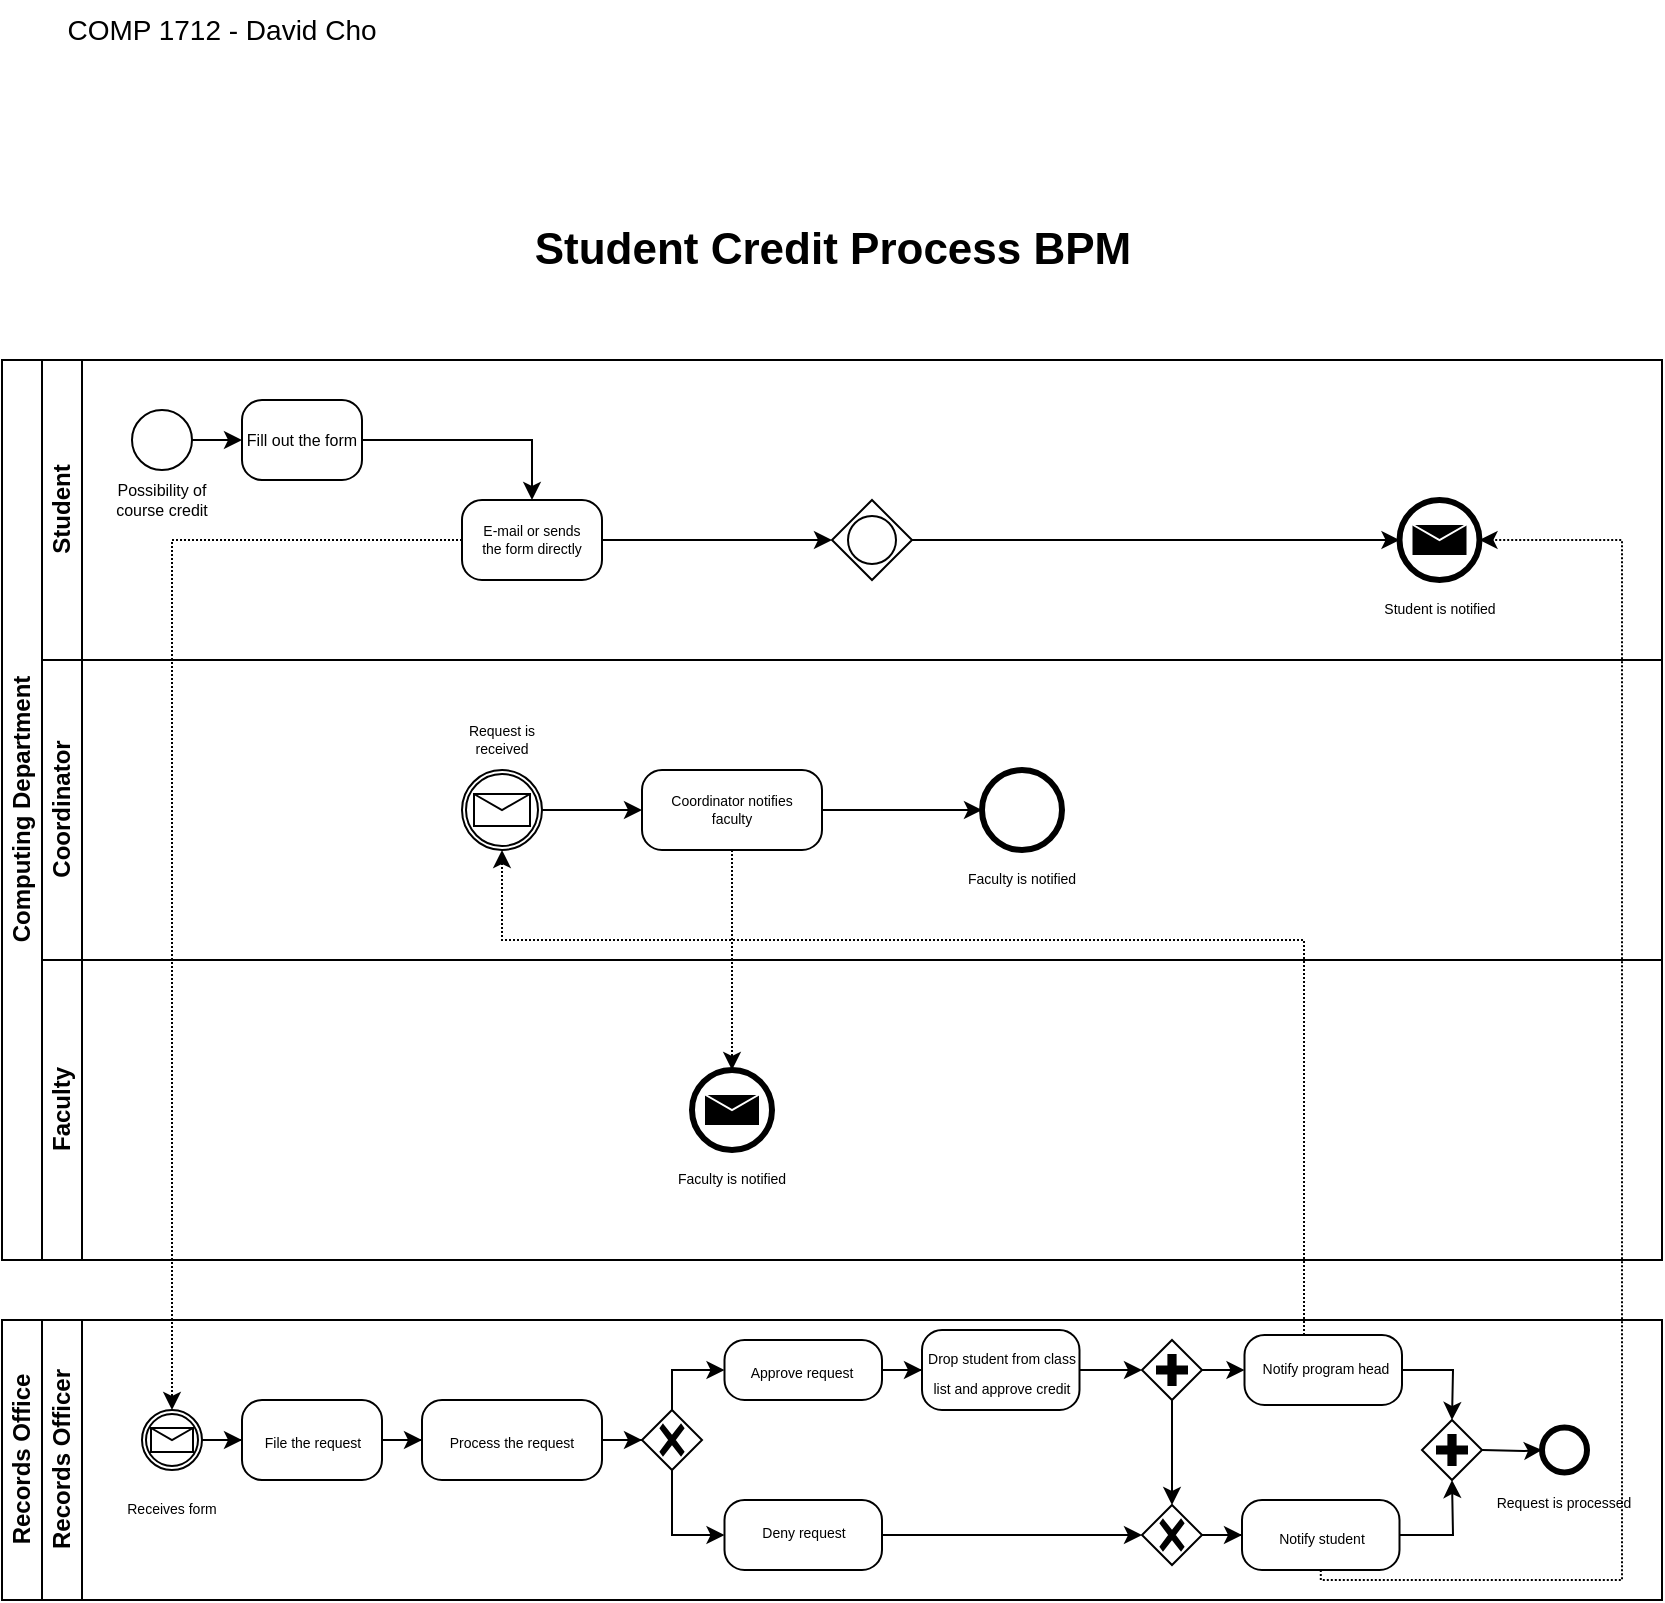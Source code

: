 <mxfile version="20.8.13" type="github">
  <diagram name="Page-1" id="qNks2tY5SsdPoUxaN__0">
    <mxGraphModel dx="364" dy="249" grid="1" gridSize="10" guides="1" tooltips="1" connect="1" arrows="1" fold="1" page="1" pageScale="1" pageWidth="850" pageHeight="1100" math="0" shadow="0">
      <root>
        <mxCell id="0" />
        <mxCell id="1" parent="0" />
        <mxCell id="rDgQw9CvAFv0JFJ6Pj6v-3" value="&lt;div&gt;Computing Department&lt;/div&gt;" style="swimlane;childLayout=stackLayout;resizeParent=1;resizeParentMax=0;horizontal=0;startSize=20;horizontalStack=0;html=1;" parent="1" vertex="1">
          <mxGeometry x="10" y="190" width="830" height="450" as="geometry" />
        </mxCell>
        <mxCell id="rDgQw9CvAFv0JFJ6Pj6v-4" value="Student" style="swimlane;startSize=20;horizontal=0;html=1;" parent="rDgQw9CvAFv0JFJ6Pj6v-3" vertex="1">
          <mxGeometry x="20" width="810" height="150" as="geometry" />
        </mxCell>
        <mxCell id="XUx5dcqfw2Mfjjz4u_Wo-21" value="" style="edgeStyle=orthogonalEdgeStyle;rounded=0;orthogonalLoop=1;jettySize=auto;html=1;" parent="rDgQw9CvAFv0JFJ6Pj6v-4" source="3zHVbhgSwmODAuP6RIVM-1" target="DYCgU-3iIGWhfeMWR1PB-68" edge="1">
          <mxGeometry relative="1" as="geometry" />
        </mxCell>
        <mxCell id="3zHVbhgSwmODAuP6RIVM-1" value="" style="points=[[0.145,0.145,0],[0.5,0,0],[0.855,0.145,0],[1,0.5,0],[0.855,0.855,0],[0.5,1,0],[0.145,0.855,0],[0,0.5,0]];shape=mxgraph.bpmn.event;html=1;verticalLabelPosition=bottom;labelBackgroundColor=#ffffff;verticalAlign=top;align=center;perimeter=ellipsePerimeter;outlineConnect=0;aspect=fixed;outline=standard;symbol=general;" parent="rDgQw9CvAFv0JFJ6Pj6v-4" vertex="1">
          <mxGeometry x="45" y="25" width="30" height="30" as="geometry" />
        </mxCell>
        <mxCell id="3zHVbhgSwmODAuP6RIVM-3" value="Possibility of course credit" style="text;html=1;strokeColor=none;fillColor=none;align=center;verticalAlign=middle;whiteSpace=wrap;rounded=0;fontSize=8;" parent="rDgQw9CvAFv0JFJ6Pj6v-4" vertex="1">
          <mxGeometry x="30" y="55" width="60" height="30" as="geometry" />
        </mxCell>
        <mxCell id="XUx5dcqfw2Mfjjz4u_Wo-91" style="edgeStyle=orthogonalEdgeStyle;rounded=0;orthogonalLoop=1;jettySize=auto;html=1;entryX=0.5;entryY=0;entryDx=0;entryDy=0;entryPerimeter=0;fontSize=14;" parent="rDgQw9CvAFv0JFJ6Pj6v-4" source="DYCgU-3iIGWhfeMWR1PB-68" target="3zHVbhgSwmODAuP6RIVM-4" edge="1">
          <mxGeometry relative="1" as="geometry" />
        </mxCell>
        <mxCell id="DYCgU-3iIGWhfeMWR1PB-68" value="Fill out the form" style="points=[[0.25,0,0],[0.5,0,0],[0.75,0,0],[1,0.25,0],[1,0.5,0],[1,0.75,0],[0.75,1,0],[0.5,1,0],[0.25,1,0],[0,0.75,0],[0,0.5,0],[0,0.25,0]];shape=mxgraph.bpmn.task;whiteSpace=wrap;rectStyle=rounded;size=10;html=1;taskMarker=abstract;fontSize=8;" parent="rDgQw9CvAFv0JFJ6Pj6v-4" vertex="1">
          <mxGeometry x="100" y="20" width="60" height="40" as="geometry" />
        </mxCell>
        <mxCell id="XUx5dcqfw2Mfjjz4u_Wo-68" style="edgeStyle=orthogonalEdgeStyle;rounded=0;orthogonalLoop=1;jettySize=auto;html=1;entryX=0;entryY=0.5;entryDx=0;entryDy=0;entryPerimeter=0;" parent="rDgQw9CvAFv0JFJ6Pj6v-4" source="3zHVbhgSwmODAuP6RIVM-4" target="XUx5dcqfw2Mfjjz4u_Wo-67" edge="1">
          <mxGeometry relative="1" as="geometry" />
        </mxCell>
        <mxCell id="3zHVbhgSwmODAuP6RIVM-4" value="" style="points=[[0.25,0,0],[0.5,0,0],[0.75,0,0],[1,0.25,0],[1,0.5,0],[1,0.75,0],[0.75,1,0],[0.5,1,0],[0.25,1,0],[0,0.75,0],[0,0.5,0],[0,0.25,0]];shape=mxgraph.bpmn.task;whiteSpace=wrap;rectStyle=rounded;size=10;html=1;taskMarker=abstract;" parent="rDgQw9CvAFv0JFJ6Pj6v-4" vertex="1">
          <mxGeometry x="210" y="70" width="70" height="40" as="geometry" />
        </mxCell>
        <mxCell id="XUx5dcqfw2Mfjjz4u_Wo-70" style="edgeStyle=orthogonalEdgeStyle;rounded=0;orthogonalLoop=1;jettySize=auto;html=1;" parent="rDgQw9CvAFv0JFJ6Pj6v-4" source="XUx5dcqfw2Mfjjz4u_Wo-67" target="XUx5dcqfw2Mfjjz4u_Wo-69" edge="1">
          <mxGeometry relative="1" as="geometry" />
        </mxCell>
        <mxCell id="XUx5dcqfw2Mfjjz4u_Wo-67" value="" style="points=[[0.25,0.25,0],[0.5,0,0],[0.75,0.25,0],[1,0.5,0],[0.75,0.75,0],[0.5,1,0],[0.25,0.75,0],[0,0.5,0]];shape=mxgraph.bpmn.gateway2;html=1;verticalLabelPosition=bottom;labelBackgroundColor=#ffffff;verticalAlign=top;align=center;perimeter=rhombusPerimeter;outlineConnect=0;outline=standard;symbol=general;" parent="rDgQw9CvAFv0JFJ6Pj6v-4" vertex="1">
          <mxGeometry x="395" y="70" width="40" height="40" as="geometry" />
        </mxCell>
        <mxCell id="XUx5dcqfw2Mfjjz4u_Wo-69" value="" style="points=[[0.145,0.145,0],[0.5,0,0],[0.855,0.145,0],[1,0.5,0],[0.855,0.855,0],[0.5,1,0],[0.145,0.855,0],[0,0.5,0]];shape=mxgraph.bpmn.event;html=1;verticalLabelPosition=bottom;labelBackgroundColor=#ffffff;verticalAlign=top;align=center;perimeter=ellipsePerimeter;outlineConnect=0;aspect=fixed;outline=end;symbol=message;" parent="rDgQw9CvAFv0JFJ6Pj6v-4" vertex="1">
          <mxGeometry x="678.75" y="70" width="40" height="40" as="geometry" />
        </mxCell>
        <mxCell id="XUx5dcqfw2Mfjjz4u_Wo-71" value="Student is notified" style="text;html=1;strokeColor=none;fillColor=none;align=center;verticalAlign=middle;whiteSpace=wrap;rounded=0;fontSize=7;" parent="rDgQw9CvAFv0JFJ6Pj6v-4" vertex="1">
          <mxGeometry x="668.75" y="110" width="60" height="30" as="geometry" />
        </mxCell>
        <mxCell id="3zHVbhgSwmODAuP6RIVM-8" value="E-mail or sends the form directly" style="text;html=1;strokeColor=none;fillColor=none;align=center;verticalAlign=middle;whiteSpace=wrap;rounded=0;fontSize=7;" parent="rDgQw9CvAFv0JFJ6Pj6v-4" vertex="1">
          <mxGeometry x="215" y="75" width="60" height="30" as="geometry" />
        </mxCell>
        <mxCell id="rDgQw9CvAFv0JFJ6Pj6v-5" value="Coordinator" style="swimlane;startSize=20;horizontal=0;html=1;" parent="rDgQw9CvAFv0JFJ6Pj6v-3" vertex="1">
          <mxGeometry x="20" y="150" width="810" height="150" as="geometry" />
        </mxCell>
        <mxCell id="XUx5dcqfw2Mfjjz4u_Wo-82" style="edgeStyle=orthogonalEdgeStyle;rounded=0;orthogonalLoop=1;jettySize=auto;html=1;entryX=0;entryY=0.5;entryDx=0;entryDy=0;entryPerimeter=0;" parent="rDgQw9CvAFv0JFJ6Pj6v-5" source="XUx5dcqfw2Mfjjz4u_Wo-74" target="XUx5dcqfw2Mfjjz4u_Wo-80" edge="1">
          <mxGeometry relative="1" as="geometry">
            <Array as="points">
              <mxPoint x="270" y="75" />
              <mxPoint x="270" y="75" />
            </Array>
          </mxGeometry>
        </mxCell>
        <mxCell id="XUx5dcqfw2Mfjjz4u_Wo-74" value="" style="points=[[0.145,0.145,0],[0.5,0,0],[0.855,0.145,0],[1,0.5,0],[0.855,0.855,0],[0.5,1,0],[0.145,0.855,0],[0,0.5,0]];shape=mxgraph.bpmn.event;html=1;verticalLabelPosition=bottom;labelBackgroundColor=#ffffff;verticalAlign=top;align=center;perimeter=ellipsePerimeter;outlineConnect=0;aspect=fixed;outline=catching;symbol=message;" parent="rDgQw9CvAFv0JFJ6Pj6v-5" vertex="1">
          <mxGeometry x="210" y="55" width="40" height="40" as="geometry" />
        </mxCell>
        <mxCell id="XUx5dcqfw2Mfjjz4u_Wo-77" value="Request is received" style="text;html=1;strokeColor=none;fillColor=none;align=center;verticalAlign=middle;whiteSpace=wrap;rounded=0;fontSize=7;" parent="rDgQw9CvAFv0JFJ6Pj6v-5" vertex="1">
          <mxGeometry x="200" y="25" width="60" height="30" as="geometry" />
        </mxCell>
        <mxCell id="XUx5dcqfw2Mfjjz4u_Wo-84" style="edgeStyle=orthogonalEdgeStyle;rounded=0;orthogonalLoop=1;jettySize=auto;html=1;entryX=0;entryY=0.5;entryDx=0;entryDy=0;entryPerimeter=0;" parent="rDgQw9CvAFv0JFJ6Pj6v-5" source="XUx5dcqfw2Mfjjz4u_Wo-80" target="XUx5dcqfw2Mfjjz4u_Wo-83" edge="1">
          <mxGeometry relative="1" as="geometry" />
        </mxCell>
        <mxCell id="XUx5dcqfw2Mfjjz4u_Wo-80" value="" style="points=[[0.25,0,0],[0.5,0,0],[0.75,0,0],[1,0.25,0],[1,0.5,0],[1,0.75,0],[0.75,1,0],[0.5,1,0],[0.25,1,0],[0,0.75,0],[0,0.5,0],[0,0.25,0]];shape=mxgraph.bpmn.task;whiteSpace=wrap;rectStyle=rounded;size=10;html=1;taskMarker=abstract;" parent="rDgQw9CvAFv0JFJ6Pj6v-5" vertex="1">
          <mxGeometry x="300" y="55" width="90" height="40" as="geometry" />
        </mxCell>
        <mxCell id="XUx5dcqfw2Mfjjz4u_Wo-79" value="Coordinator notifies faculty" style="text;html=1;strokeColor=none;fillColor=none;align=center;verticalAlign=middle;whiteSpace=wrap;rounded=0;fontSize=7;" parent="rDgQw9CvAFv0JFJ6Pj6v-5" vertex="1">
          <mxGeometry x="310" y="60" width="70" height="30" as="geometry" />
        </mxCell>
        <mxCell id="XUx5dcqfw2Mfjjz4u_Wo-83" value="" style="points=[[0.145,0.145,0],[0.5,0,0],[0.855,0.145,0],[1,0.5,0],[0.855,0.855,0],[0.5,1,0],[0.145,0.855,0],[0,0.5,0]];shape=mxgraph.bpmn.event;html=1;verticalLabelPosition=bottom;labelBackgroundColor=#ffffff;verticalAlign=top;align=center;perimeter=ellipsePerimeter;outlineConnect=0;aspect=fixed;outline=end;symbol=terminate2;" parent="rDgQw9CvAFv0JFJ6Pj6v-5" vertex="1">
          <mxGeometry x="470" y="55" width="40" height="40" as="geometry" />
        </mxCell>
        <mxCell id="XUx5dcqfw2Mfjjz4u_Wo-85" value="Faculty is notified" style="text;html=1;strokeColor=none;fillColor=none;align=center;verticalAlign=middle;whiteSpace=wrap;rounded=0;fontSize=7;" parent="rDgQw9CvAFv0JFJ6Pj6v-5" vertex="1">
          <mxGeometry x="455" y="95" width="70" height="30" as="geometry" />
        </mxCell>
        <mxCell id="XUx5dcqfw2Mfjjz4u_Wo-87" style="edgeStyle=orthogonalEdgeStyle;rounded=0;orthogonalLoop=1;jettySize=auto;html=1;dashed=1;dashPattern=1 1;" parent="rDgQw9CvAFv0JFJ6Pj6v-3" source="XUx5dcqfw2Mfjjz4u_Wo-80" target="XUx5dcqfw2Mfjjz4u_Wo-86" edge="1">
          <mxGeometry relative="1" as="geometry" />
        </mxCell>
        <mxCell id="rDgQw9CvAFv0JFJ6Pj6v-6" value="Faculty" style="swimlane;startSize=20;horizontal=0;html=1;" parent="rDgQw9CvAFv0JFJ6Pj6v-3" vertex="1">
          <mxGeometry x="20" y="300" width="810" height="150" as="geometry" />
        </mxCell>
        <mxCell id="XUx5dcqfw2Mfjjz4u_Wo-86" value="" style="points=[[0.145,0.145,0],[0.5,0,0],[0.855,0.145,0],[1,0.5,0],[0.855,0.855,0],[0.5,1,0],[0.145,0.855,0],[0,0.5,0]];shape=mxgraph.bpmn.event;html=1;verticalLabelPosition=bottom;labelBackgroundColor=#ffffff;verticalAlign=top;align=center;perimeter=ellipsePerimeter;outlineConnect=0;aspect=fixed;outline=end;symbol=message;" parent="rDgQw9CvAFv0JFJ6Pj6v-6" vertex="1">
          <mxGeometry x="325" y="55" width="40" height="40" as="geometry" />
        </mxCell>
        <mxCell id="XUx5dcqfw2Mfjjz4u_Wo-88" value="Faculty is notified" style="text;html=1;strokeColor=none;fillColor=none;align=center;verticalAlign=middle;whiteSpace=wrap;rounded=0;fontSize=7;" parent="rDgQw9CvAFv0JFJ6Pj6v-6" vertex="1">
          <mxGeometry x="310" y="95" width="70" height="30" as="geometry" />
        </mxCell>
        <mxCell id="XUx5dcqfw2Mfjjz4u_Wo-1" value="&lt;div&gt;Records Office&lt;br&gt;&lt;/div&gt;" style="swimlane;childLayout=stackLayout;resizeParent=1;resizeParentMax=0;horizontal=0;startSize=20;horizontalStack=0;html=1;" parent="1" vertex="1">
          <mxGeometry x="10" y="670" width="830" height="140" as="geometry" />
        </mxCell>
        <mxCell id="XUx5dcqfw2Mfjjz4u_Wo-2" value="Records Officer" style="swimlane;startSize=20;horizontal=0;html=1;" parent="XUx5dcqfw2Mfjjz4u_Wo-1" vertex="1">
          <mxGeometry x="20" width="810" height="140" as="geometry" />
        </mxCell>
        <mxCell id="XUx5dcqfw2Mfjjz4u_Wo-27" style="edgeStyle=orthogonalEdgeStyle;rounded=0;orthogonalLoop=1;jettySize=auto;html=1;entryX=0;entryY=0.5;entryDx=0;entryDy=0;entryPerimeter=0;" parent="XUx5dcqfw2Mfjjz4u_Wo-2" source="XUx5dcqfw2Mfjjz4u_Wo-25" target="DYCgU-3iIGWhfeMWR1PB-17" edge="1">
          <mxGeometry relative="1" as="geometry" />
        </mxCell>
        <mxCell id="XUx5dcqfw2Mfjjz4u_Wo-25" value="" style="points=[[0.145,0.145,0],[0.5,0,0],[0.855,0.145,0],[1,0.5,0],[0.855,0.855,0],[0.5,1,0],[0.145,0.855,0],[0,0.5,0]];shape=mxgraph.bpmn.event;html=1;verticalLabelPosition=bottom;labelBackgroundColor=#ffffff;verticalAlign=top;align=center;perimeter=ellipsePerimeter;outlineConnect=0;aspect=fixed;outline=catching;symbol=message;" parent="XUx5dcqfw2Mfjjz4u_Wo-2" vertex="1">
          <mxGeometry x="50" y="45" width="30" height="30" as="geometry" />
        </mxCell>
        <mxCell id="DYCgU-3iIGWhfeMWR1PB-10" value="Receives form" style="text;html=1;strokeColor=none;fillColor=none;align=center;verticalAlign=middle;whiteSpace=wrap;rounded=0;fontSize=7;" parent="XUx5dcqfw2Mfjjz4u_Wo-2" vertex="1">
          <mxGeometry x="35" y="80" width="60" height="30" as="geometry" />
        </mxCell>
        <mxCell id="XUx5dcqfw2Mfjjz4u_Wo-32" style="edgeStyle=orthogonalEdgeStyle;rounded=0;orthogonalLoop=1;jettySize=auto;html=1;entryX=0;entryY=0.5;entryDx=0;entryDy=0;entryPerimeter=0;" parent="XUx5dcqfw2Mfjjz4u_Wo-2" source="DYCgU-3iIGWhfeMWR1PB-17" target="XUx5dcqfw2Mfjjz4u_Wo-28" edge="1">
          <mxGeometry relative="1" as="geometry" />
        </mxCell>
        <mxCell id="DYCgU-3iIGWhfeMWR1PB-17" value="" style="points=[[0.25,0,0],[0.5,0,0],[0.75,0,0],[1,0.25,0],[1,0.5,0],[1,0.75,0],[0.75,1,0],[0.5,1,0],[0.25,1,0],[0,0.75,0],[0,0.5,0],[0,0.25,0]];shape=mxgraph.bpmn.task;whiteSpace=wrap;rectStyle=rounded;size=10;html=1;taskMarker=abstract;" parent="XUx5dcqfw2Mfjjz4u_Wo-2" vertex="1">
          <mxGeometry x="100" y="40" width="70" height="40" as="geometry" />
        </mxCell>
        <mxCell id="DYCgU-3iIGWhfeMWR1PB-18" value="&lt;font style=&quot;font-size: 7px;&quot;&gt;File the request&lt;br&gt;&lt;/font&gt;" style="text;html=1;strokeColor=none;fillColor=none;align=center;verticalAlign=middle;whiteSpace=wrap;rounded=0;" parent="XUx5dcqfw2Mfjjz4u_Wo-2" vertex="1">
          <mxGeometry x="102.5" y="47.5" width="65" height="25" as="geometry" />
        </mxCell>
        <mxCell id="XUx5dcqfw2Mfjjz4u_Wo-35" style="edgeStyle=orthogonalEdgeStyle;rounded=0;orthogonalLoop=1;jettySize=auto;html=1;" parent="XUx5dcqfw2Mfjjz4u_Wo-2" source="XUx5dcqfw2Mfjjz4u_Wo-28" target="XUx5dcqfw2Mfjjz4u_Wo-33" edge="1">
          <mxGeometry relative="1" as="geometry" />
        </mxCell>
        <mxCell id="XUx5dcqfw2Mfjjz4u_Wo-28" value="" style="points=[[0.25,0,0],[0.5,0,0],[0.75,0,0],[1,0.25,0],[1,0.5,0],[1,0.75,0],[0.75,1,0],[0.5,1,0],[0.25,1,0],[0,0.75,0],[0,0.5,0],[0,0.25,0]];shape=mxgraph.bpmn.task;whiteSpace=wrap;rectStyle=rounded;size=10;html=1;taskMarker=abstract;" parent="XUx5dcqfw2Mfjjz4u_Wo-2" vertex="1">
          <mxGeometry x="190" y="40" width="90" height="40" as="geometry" />
        </mxCell>
        <mxCell id="XUx5dcqfw2Mfjjz4u_Wo-29" value="&lt;font style=&quot;font-size: 7px;&quot;&gt;Process the request&lt;br&gt;&lt;/font&gt;" style="text;html=1;strokeColor=none;fillColor=none;align=center;verticalAlign=middle;whiteSpace=wrap;rounded=0;" parent="XUx5dcqfw2Mfjjz4u_Wo-2" vertex="1">
          <mxGeometry x="196.25" y="47.5" width="77.5" height="25" as="geometry" />
        </mxCell>
        <mxCell id="XUx5dcqfw2Mfjjz4u_Wo-41" style="edgeStyle=orthogonalEdgeStyle;rounded=0;orthogonalLoop=1;jettySize=auto;html=1;entryX=0;entryY=0.5;entryDx=0;entryDy=0;entryPerimeter=0;" parent="XUx5dcqfw2Mfjjz4u_Wo-2" source="XUx5dcqfw2Mfjjz4u_Wo-33" target="XUx5dcqfw2Mfjjz4u_Wo-37" edge="1">
          <mxGeometry relative="1" as="geometry">
            <Array as="points">
              <mxPoint x="315" y="25" />
            </Array>
          </mxGeometry>
        </mxCell>
        <mxCell id="XUx5dcqfw2Mfjjz4u_Wo-42" style="edgeStyle=orthogonalEdgeStyle;rounded=0;orthogonalLoop=1;jettySize=auto;html=1;entryX=0;entryY=0.5;entryDx=0;entryDy=0;entryPerimeter=0;" parent="XUx5dcqfw2Mfjjz4u_Wo-2" source="XUx5dcqfw2Mfjjz4u_Wo-33" target="XUx5dcqfw2Mfjjz4u_Wo-38" edge="1">
          <mxGeometry relative="1" as="geometry">
            <Array as="points">
              <mxPoint x="315" y="107" />
            </Array>
          </mxGeometry>
        </mxCell>
        <mxCell id="XUx5dcqfw2Mfjjz4u_Wo-33" value="" style="points=[[0.25,0.25,0],[0.5,0,0],[0.75,0.25,0],[1,0.5,0],[0.75,0.75,0],[0.5,1,0],[0.25,0.75,0],[0,0.5,0]];shape=mxgraph.bpmn.gateway2;html=1;verticalLabelPosition=bottom;labelBackgroundColor=#ffffff;verticalAlign=top;align=center;perimeter=rhombusPerimeter;outlineConnect=0;outline=none;symbol=none;gwType=exclusive;" parent="XUx5dcqfw2Mfjjz4u_Wo-2" vertex="1">
          <mxGeometry x="300" y="45" width="30" height="30" as="geometry" />
        </mxCell>
        <mxCell id="XUx5dcqfw2Mfjjz4u_Wo-46" style="edgeStyle=orthogonalEdgeStyle;rounded=0;orthogonalLoop=1;jettySize=auto;html=1;entryX=0;entryY=0.5;entryDx=0;entryDy=0;entryPerimeter=0;" parent="XUx5dcqfw2Mfjjz4u_Wo-2" source="XUx5dcqfw2Mfjjz4u_Wo-37" target="XUx5dcqfw2Mfjjz4u_Wo-44" edge="1">
          <mxGeometry relative="1" as="geometry" />
        </mxCell>
        <mxCell id="XUx5dcqfw2Mfjjz4u_Wo-37" value="" style="points=[[0.25,0,0],[0.5,0,0],[0.75,0,0],[1,0.25,0],[1,0.5,0],[1,0.75,0],[0.75,1,0],[0.5,1,0],[0.25,1,0],[0,0.75,0],[0,0.5,0],[0,0.25,0]];shape=mxgraph.bpmn.task;whiteSpace=wrap;rectStyle=rounded;size=10;html=1;taskMarker=abstract;" parent="XUx5dcqfw2Mfjjz4u_Wo-2" vertex="1">
          <mxGeometry x="341.25" y="10" width="78.75" height="30" as="geometry" />
        </mxCell>
        <mxCell id="g5M-6CnUmEzZ9fCX9LrX-10" style="edgeStyle=orthogonalEdgeStyle;rounded=0;orthogonalLoop=1;jettySize=auto;html=1;entryX=0;entryY=0.5;entryDx=0;entryDy=0;entryPerimeter=0;" edge="1" parent="XUx5dcqfw2Mfjjz4u_Wo-2" source="XUx5dcqfw2Mfjjz4u_Wo-38" target="XUx5dcqfw2Mfjjz4u_Wo-47">
          <mxGeometry relative="1" as="geometry" />
        </mxCell>
        <mxCell id="XUx5dcqfw2Mfjjz4u_Wo-38" value="" style="points=[[0.25,0,0],[0.5,0,0],[0.75,0,0],[1,0.25,0],[1,0.5,0],[1,0.75,0],[0.75,1,0],[0.5,1,0],[0.25,1,0],[0,0.75,0],[0,0.5,0],[0,0.25,0]];shape=mxgraph.bpmn.task;whiteSpace=wrap;rectStyle=rounded;size=10;html=1;taskMarker=abstract;" parent="XUx5dcqfw2Mfjjz4u_Wo-2" vertex="1">
          <mxGeometry x="341.25" y="90" width="78.75" height="35" as="geometry" />
        </mxCell>
        <mxCell id="XUx5dcqfw2Mfjjz4u_Wo-39" value="&lt;font style=&quot;font-size: 7px;&quot;&gt;Approve request&lt;br&gt;&lt;/font&gt;" style="text;html=1;strokeColor=none;fillColor=none;align=center;verticalAlign=middle;whiteSpace=wrap;rounded=0;" parent="XUx5dcqfw2Mfjjz4u_Wo-2" vertex="1">
          <mxGeometry x="341.25" y="16.25" width="77.5" height="17.5" as="geometry" />
        </mxCell>
        <mxCell id="XUx5dcqfw2Mfjjz4u_Wo-40" value="&lt;font style=&quot;font-size: 7px;&quot;&gt;Deny request&lt;br&gt;&lt;/font&gt;" style="text;html=1;strokeColor=none;fillColor=none;align=center;verticalAlign=middle;whiteSpace=wrap;rounded=0;" parent="XUx5dcqfw2Mfjjz4u_Wo-2" vertex="1">
          <mxGeometry x="341.88" y="92.5" width="77.5" height="25" as="geometry" />
        </mxCell>
        <mxCell id="XUx5dcqfw2Mfjjz4u_Wo-44" value="" style="points=[[0.25,0,0],[0.5,0,0],[0.75,0,0],[1,0.25,0],[1,0.5,0],[1,0.75,0],[0.75,1,0],[0.5,1,0],[0.25,1,0],[0,0.75,0],[0,0.5,0],[0,0.25,0]];shape=mxgraph.bpmn.task;whiteSpace=wrap;rectStyle=rounded;size=10;html=1;taskMarker=abstract;" parent="XUx5dcqfw2Mfjjz4u_Wo-2" vertex="1">
          <mxGeometry x="440" y="5" width="78.75" height="40" as="geometry" />
        </mxCell>
        <mxCell id="g5M-6CnUmEzZ9fCX9LrX-7" style="edgeStyle=orthogonalEdgeStyle;rounded=0;orthogonalLoop=1;jettySize=auto;html=1;entryX=0;entryY=0.5;entryDx=0;entryDy=0;entryPerimeter=0;" edge="1" parent="XUx5dcqfw2Mfjjz4u_Wo-2" source="XUx5dcqfw2Mfjjz4u_Wo-43" target="g5M-6CnUmEzZ9fCX9LrX-2">
          <mxGeometry relative="1" as="geometry" />
        </mxCell>
        <mxCell id="XUx5dcqfw2Mfjjz4u_Wo-43" value="&lt;font style=&quot;font-size: 7px;&quot;&gt;Drop student from class list and approve credit&lt;br&gt;&lt;/font&gt;" style="text;html=1;strokeColor=none;fillColor=none;align=center;verticalAlign=middle;whiteSpace=wrap;rounded=0;" parent="XUx5dcqfw2Mfjjz4u_Wo-2" vertex="1">
          <mxGeometry x="441.25" y="16.25" width="77.5" height="17.5" as="geometry" />
        </mxCell>
        <mxCell id="g5M-6CnUmEzZ9fCX9LrX-9" style="edgeStyle=orthogonalEdgeStyle;rounded=0;orthogonalLoop=1;jettySize=auto;html=1;entryX=0;entryY=0.5;entryDx=0;entryDy=0;entryPerimeter=0;" edge="1" parent="XUx5dcqfw2Mfjjz4u_Wo-2" source="XUx5dcqfw2Mfjjz4u_Wo-47" target="XUx5dcqfw2Mfjjz4u_Wo-53">
          <mxGeometry relative="1" as="geometry" />
        </mxCell>
        <mxCell id="XUx5dcqfw2Mfjjz4u_Wo-47" value="" style="points=[[0.25,0.25,0],[0.5,0,0],[0.75,0.25,0],[1,0.5,0],[0.75,0.75,0],[0.5,1,0],[0.25,0.75,0],[0,0.5,0]];shape=mxgraph.bpmn.gateway2;html=1;verticalLabelPosition=bottom;labelBackgroundColor=#ffffff;verticalAlign=top;align=center;perimeter=rhombusPerimeter;outlineConnect=0;outline=none;symbol=none;gwType=exclusive;" parent="XUx5dcqfw2Mfjjz4u_Wo-2" vertex="1">
          <mxGeometry x="550" y="92.5" width="30" height="30" as="geometry" />
        </mxCell>
        <mxCell id="XUx5dcqfw2Mfjjz4u_Wo-59" style="edgeStyle=orthogonalEdgeStyle;rounded=0;orthogonalLoop=1;jettySize=auto;html=1;entryX=0.5;entryY=0;entryDx=0;entryDy=0;entryPerimeter=0;" parent="XUx5dcqfw2Mfjjz4u_Wo-2" source="XUx5dcqfw2Mfjjz4u_Wo-52" edge="1">
          <mxGeometry relative="1" as="geometry">
            <mxPoint x="705" y="50" as="targetPoint" />
          </mxGeometry>
        </mxCell>
        <mxCell id="XUx5dcqfw2Mfjjz4u_Wo-52" value="" style="points=[[0.25,0,0],[0.5,0,0],[0.75,0,0],[1,0.25,0],[1,0.5,0],[1,0.75,0],[0.75,1,0],[0.5,1,0],[0.25,1,0],[0,0.75,0],[0,0.5,0],[0,0.25,0]];shape=mxgraph.bpmn.task;whiteSpace=wrap;rectStyle=rounded;size=10;html=1;taskMarker=abstract;" parent="XUx5dcqfw2Mfjjz4u_Wo-2" vertex="1">
          <mxGeometry x="601.25" y="7.5" width="78.75" height="35" as="geometry" />
        </mxCell>
        <mxCell id="XUx5dcqfw2Mfjjz4u_Wo-51" value="&lt;font style=&quot;font-size: 7px;&quot;&gt;Notify program head&lt;br&gt;&lt;/font&gt;" style="text;html=1;strokeColor=none;fillColor=none;align=center;verticalAlign=middle;whiteSpace=wrap;rounded=0;" parent="XUx5dcqfw2Mfjjz4u_Wo-2" vertex="1">
          <mxGeometry x="602.5" y="10" width="77.5" height="25" as="geometry" />
        </mxCell>
        <mxCell id="XUx5dcqfw2Mfjjz4u_Wo-61" style="edgeStyle=orthogonalEdgeStyle;rounded=0;orthogonalLoop=1;jettySize=auto;html=1;entryX=0.5;entryY=1;entryDx=0;entryDy=0;entryPerimeter=0;" parent="XUx5dcqfw2Mfjjz4u_Wo-2" source="XUx5dcqfw2Mfjjz4u_Wo-53" edge="1">
          <mxGeometry relative="1" as="geometry">
            <mxPoint x="705" y="80" as="targetPoint" />
          </mxGeometry>
        </mxCell>
        <mxCell id="XUx5dcqfw2Mfjjz4u_Wo-53" value="" style="points=[[0.25,0,0],[0.5,0,0],[0.75,0,0],[1,0.25,0],[1,0.5,0],[1,0.75,0],[0.75,1,0],[0.5,1,0],[0.25,1,0],[0,0.75,0],[0,0.5,0],[0,0.25,0]];shape=mxgraph.bpmn.task;whiteSpace=wrap;rectStyle=rounded;size=10;html=1;taskMarker=abstract;" parent="XUx5dcqfw2Mfjjz4u_Wo-2" vertex="1">
          <mxGeometry x="600" y="90" width="78.75" height="35" as="geometry" />
        </mxCell>
        <mxCell id="XUx5dcqfw2Mfjjz4u_Wo-54" value="&lt;font style=&quot;font-size: 7px;&quot;&gt;Notify student&lt;br&gt;&lt;/font&gt;" style="text;html=1;strokeColor=none;fillColor=none;align=center;verticalAlign=middle;whiteSpace=wrap;rounded=0;" parent="XUx5dcqfw2Mfjjz4u_Wo-2" vertex="1">
          <mxGeometry x="601.25" y="95" width="77.5" height="25" as="geometry" />
        </mxCell>
        <mxCell id="XUx5dcqfw2Mfjjz4u_Wo-64" style="edgeStyle=orthogonalEdgeStyle;rounded=0;orthogonalLoop=1;jettySize=auto;html=1;" parent="XUx5dcqfw2Mfjjz4u_Wo-2" target="XUx5dcqfw2Mfjjz4u_Wo-63" edge="1">
          <mxGeometry relative="1" as="geometry">
            <mxPoint x="720" y="65" as="sourcePoint" />
          </mxGeometry>
        </mxCell>
        <mxCell id="XUx5dcqfw2Mfjjz4u_Wo-63" value="" style="points=[[0.145,0.145,0],[0.5,0,0],[0.855,0.145,0],[1,0.5,0],[0.855,0.855,0],[0.5,1,0],[0.145,0.855,0],[0,0.5,0]];shape=mxgraph.bpmn.event;html=1;verticalLabelPosition=bottom;labelBackgroundColor=#ffffff;verticalAlign=top;align=center;perimeter=ellipsePerimeter;outlineConnect=0;aspect=fixed;outline=end;symbol=terminate2;" parent="XUx5dcqfw2Mfjjz4u_Wo-2" vertex="1">
          <mxGeometry x="750" y="53.75" width="22.5" height="22.5" as="geometry" />
        </mxCell>
        <mxCell id="XUx5dcqfw2Mfjjz4u_Wo-65" value="&lt;font style=&quot;font-size: 7px;&quot;&gt;Request is processed&lt;br&gt;&lt;/font&gt;" style="text;html=1;strokeColor=none;fillColor=none;align=center;verticalAlign=middle;whiteSpace=wrap;rounded=0;" parent="XUx5dcqfw2Mfjjz4u_Wo-2" vertex="1">
          <mxGeometry x="726.25" y="77.5" width="70" height="25" as="geometry" />
        </mxCell>
        <mxCell id="g5M-6CnUmEzZ9fCX9LrX-11" style="edgeStyle=orthogonalEdgeStyle;rounded=0;orthogonalLoop=1;jettySize=auto;html=1;entryX=0;entryY=0.5;entryDx=0;entryDy=0;entryPerimeter=0;" edge="1" parent="XUx5dcqfw2Mfjjz4u_Wo-2" source="g5M-6CnUmEzZ9fCX9LrX-2" target="XUx5dcqfw2Mfjjz4u_Wo-52">
          <mxGeometry relative="1" as="geometry" />
        </mxCell>
        <mxCell id="g5M-6CnUmEzZ9fCX9LrX-14" style="edgeStyle=orthogonalEdgeStyle;rounded=0;orthogonalLoop=1;jettySize=auto;html=1;entryX=0.5;entryY=0;entryDx=0;entryDy=0;entryPerimeter=0;" edge="1" parent="XUx5dcqfw2Mfjjz4u_Wo-2" source="g5M-6CnUmEzZ9fCX9LrX-2" target="XUx5dcqfw2Mfjjz4u_Wo-47">
          <mxGeometry relative="1" as="geometry" />
        </mxCell>
        <mxCell id="g5M-6CnUmEzZ9fCX9LrX-2" value="" style="points=[[0.25,0.25,0],[0.5,0,0],[0.75,0.25,0],[1,0.5,0],[0.75,0.75,0],[0.5,1,0],[0.25,0.75,0],[0,0.5,0]];shape=mxgraph.bpmn.gateway2;html=1;verticalLabelPosition=bottom;labelBackgroundColor=#ffffff;verticalAlign=top;align=center;perimeter=rhombusPerimeter;outlineConnect=0;outline=none;symbol=none;gwType=parallel;" vertex="1" parent="XUx5dcqfw2Mfjjz4u_Wo-2">
          <mxGeometry x="550" y="10" width="30" height="30" as="geometry" />
        </mxCell>
        <mxCell id="g5M-6CnUmEzZ9fCX9LrX-13" value="" style="points=[[0.25,0.25,0],[0.5,0,0],[0.75,0.25,0],[1,0.5,0],[0.75,0.75,0],[0.5,1,0],[0.25,0.75,0],[0,0.5,0]];shape=mxgraph.bpmn.gateway2;html=1;verticalLabelPosition=bottom;labelBackgroundColor=#ffffff;verticalAlign=top;align=center;perimeter=rhombusPerimeter;outlineConnect=0;outline=none;symbol=none;gwType=parallel;" vertex="1" parent="XUx5dcqfw2Mfjjz4u_Wo-2">
          <mxGeometry x="690" y="50" width="30" height="30" as="geometry" />
        </mxCell>
        <mxCell id="XUx5dcqfw2Mfjjz4u_Wo-26" style="edgeStyle=orthogonalEdgeStyle;rounded=0;orthogonalLoop=1;jettySize=auto;html=1;entryX=0.5;entryY=0;entryDx=0;entryDy=0;entryPerimeter=0;dashed=1;dashPattern=1 1;" parent="1" source="3zHVbhgSwmODAuP6RIVM-4" target="XUx5dcqfw2Mfjjz4u_Wo-25" edge="1">
          <mxGeometry relative="1" as="geometry">
            <mxPoint x="230.0" y="540" as="targetPoint" />
          </mxGeometry>
        </mxCell>
        <mxCell id="XUx5dcqfw2Mfjjz4u_Wo-73" style="edgeStyle=orthogonalEdgeStyle;rounded=0;orthogonalLoop=1;jettySize=auto;html=1;entryX=1;entryY=0.5;entryDx=0;entryDy=0;entryPerimeter=0;dashed=1;dashPattern=1 1;" parent="1" source="XUx5dcqfw2Mfjjz4u_Wo-53" target="XUx5dcqfw2Mfjjz4u_Wo-69" edge="1">
          <mxGeometry relative="1" as="geometry">
            <Array as="points">
              <mxPoint x="669" y="800" />
              <mxPoint x="820" y="800" />
              <mxPoint x="820" y="280" />
            </Array>
          </mxGeometry>
        </mxCell>
        <mxCell id="XUx5dcqfw2Mfjjz4u_Wo-76" style="edgeStyle=orthogonalEdgeStyle;rounded=0;orthogonalLoop=1;jettySize=auto;html=1;dashed=1;dashPattern=1 1;" parent="1" source="XUx5dcqfw2Mfjjz4u_Wo-52" target="XUx5dcqfw2Mfjjz4u_Wo-74" edge="1">
          <mxGeometry relative="1" as="geometry">
            <Array as="points">
              <mxPoint x="661" y="480" />
              <mxPoint x="260" y="480" />
            </Array>
          </mxGeometry>
        </mxCell>
        <mxCell id="XUx5dcqfw2Mfjjz4u_Wo-89" value="Student Credit Process BPM" style="text;html=1;align=center;verticalAlign=middle;resizable=0;points=[];autosize=1;strokeColor=none;fillColor=none;fontSize=22;fontStyle=1" parent="1" vertex="1">
          <mxGeometry x="265" y="115" width="320" height="40" as="geometry" />
        </mxCell>
        <mxCell id="XUx5dcqfw2Mfjjz4u_Wo-90" value="COMP 1712 - David Cho " style="text;html=1;strokeColor=none;fillColor=none;align=center;verticalAlign=middle;whiteSpace=wrap;rounded=0;fontSize=14;" parent="1" vertex="1">
          <mxGeometry x="20" y="10" width="200" height="30" as="geometry" />
        </mxCell>
      </root>
    </mxGraphModel>
  </diagram>
</mxfile>
